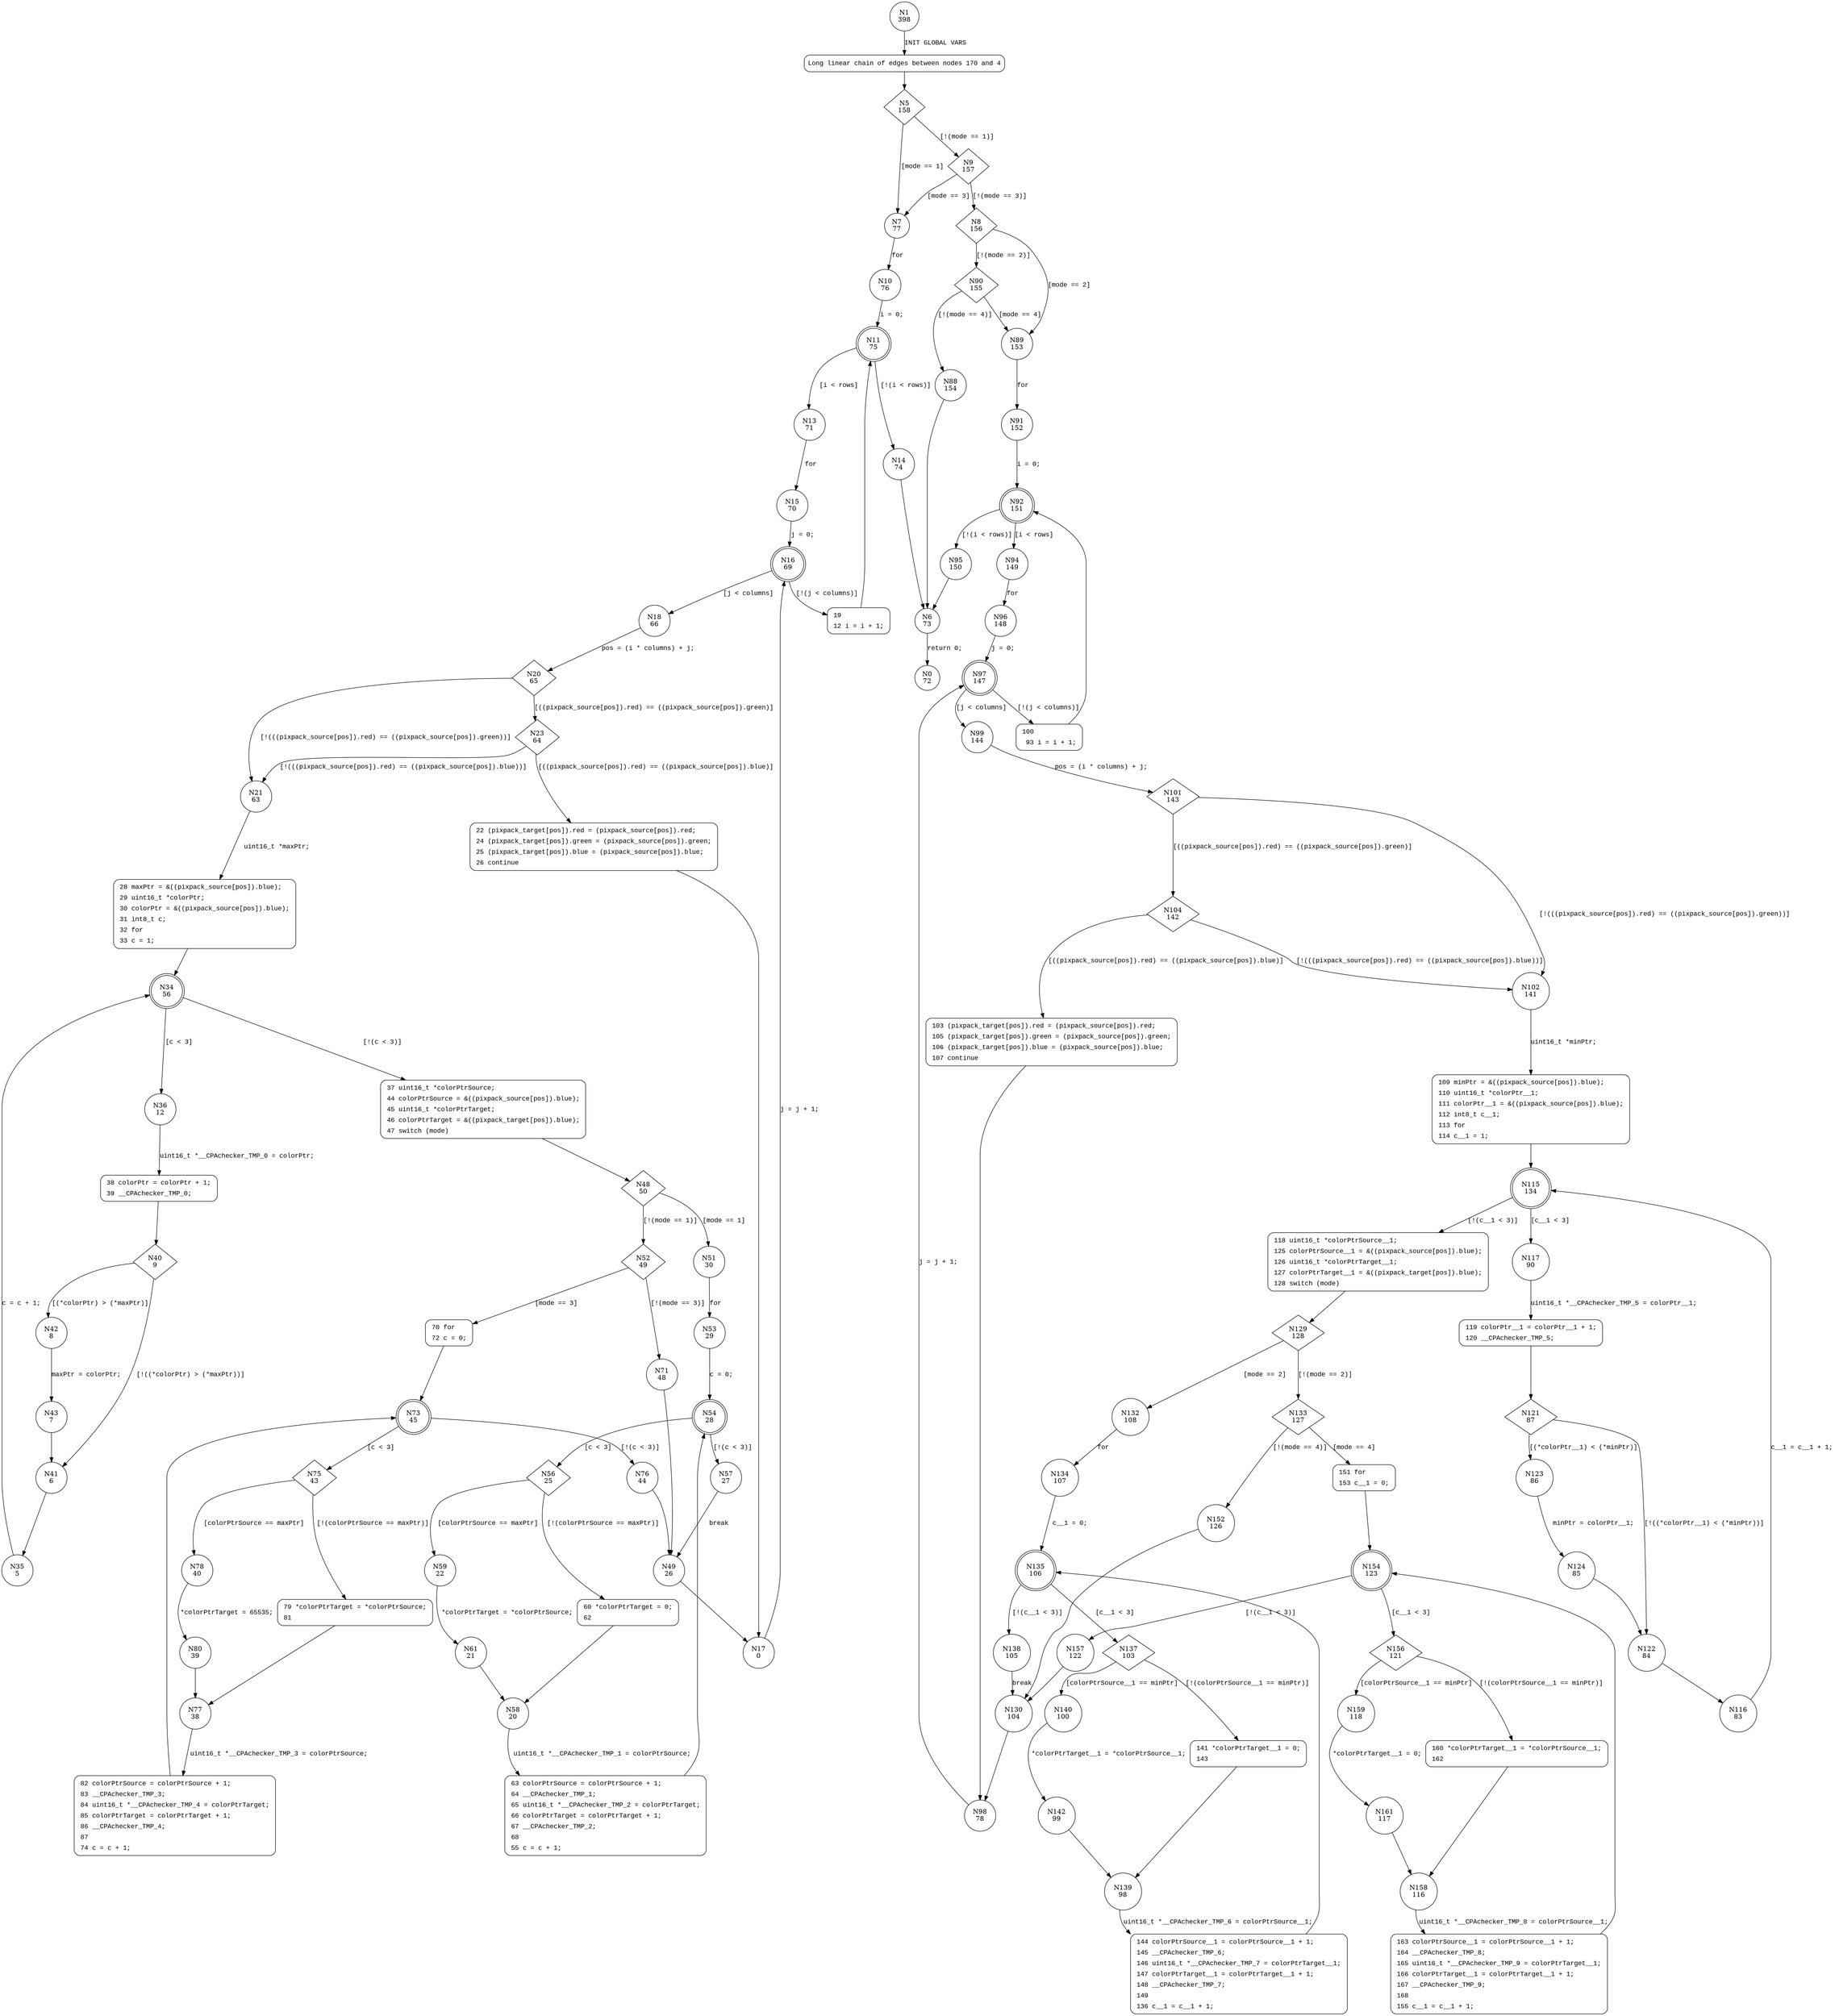 digraph run_service_maxrgb_cpu {
1 [shape="circle" label="N1\n398"]
170 [shape="circle" label="N170\n397"]
5 [shape="diamond" label="N5\n158"]
7 [shape="circle" label="N7\n77"]
9 [shape="diamond" label="N9\n157"]
8 [shape="diamond" label="N8\n156"]
89 [shape="circle" label="N89\n153"]
90 [shape="diamond" label="N90\n155"]
88 [shape="circle" label="N88\n154"]
6 [shape="circle" label="N6\n73"]
0 [shape="circle" label="N0\n72"]
91 [shape="circle" label="N91\n152"]
92 [shape="doublecircle" label="N92\n151"]
94 [shape="circle" label="N94\n149"]
95 [shape="circle" label="N95\n150"]
96 [shape="circle" label="N96\n148"]
97 [shape="doublecircle" label="N97\n147"]
99 [shape="circle" label="N99\n144"]
100 [shape="circle" label="N100\n146"]
101 [shape="diamond" label="N101\n143"]
104 [shape="diamond" label="N104\n142"]
102 [shape="circle" label="N102\n141"]
109 [shape="circle" label="N109\n140"]
115 [shape="doublecircle" label="N115\n134"]
117 [shape="circle" label="N117\n90"]
118 [shape="circle" label="N118\n133"]
129 [shape="diamond" label="N129\n128"]
132 [shape="circle" label="N132\n108"]
133 [shape="diamond" label="N133\n127"]
151 [shape="circle" label="N151\n125"]
152 [shape="circle" label="N152\n126"]
130 [shape="circle" label="N130\n104"]
98 [shape="circle" label="N98\n78"]
154 [shape="doublecircle" label="N154\n123"]
156 [shape="diamond" label="N156\n121"]
157 [shape="circle" label="N157\n122"]
159 [shape="circle" label="N159\n118"]
160 [shape="circle" label="N160\n120"]
158 [shape="circle" label="N158\n116"]
163 [shape="circle" label="N163\n115"]
161 [shape="circle" label="N161\n117"]
134 [shape="circle" label="N134\n107"]
135 [shape="doublecircle" label="N135\n106"]
137 [shape="diamond" label="N137\n103"]
138 [shape="circle" label="N138\n105"]
140 [shape="circle" label="N140\n100"]
141 [shape="circle" label="N141\n102"]
139 [shape="circle" label="N139\n98"]
144 [shape="circle" label="N144\n97"]
142 [shape="circle" label="N142\n99"]
119 [shape="circle" label="N119\n89"]
121 [shape="diamond" label="N121\n87"]
123 [shape="circle" label="N123\n86"]
122 [shape="circle" label="N122\n84"]
116 [shape="circle" label="N116\n83"]
124 [shape="circle" label="N124\n85"]
103 [shape="circle" label="N103\n82"]
10 [shape="circle" label="N10\n76"]
11 [shape="doublecircle" label="N11\n75"]
13 [shape="circle" label="N13\n71"]
14 [shape="circle" label="N14\n74"]
15 [shape="circle" label="N15\n70"]
16 [shape="doublecircle" label="N16\n69"]
18 [shape="circle" label="N18\n66"]
19 [shape="circle" label="N19\n68"]
20 [shape="diamond" label="N20\n65"]
23 [shape="diamond" label="N23\n64"]
21 [shape="circle" label="N21\n63"]
28 [shape="circle" label="N28\n62"]
34 [shape="doublecircle" label="N34\n56"]
36 [shape="circle" label="N36\n12"]
37 [shape="circle" label="N37\n55"]
48 [shape="diamond" label="N48\n50"]
51 [shape="circle" label="N51\n30"]
52 [shape="diamond" label="N52\n49"]
70 [shape="circle" label="N70\n47"]
71 [shape="circle" label="N71\n48"]
49 [shape="circle" label="N49\n26"]
17 [shape="circle" label="N17\n0"]
73 [shape="doublecircle" label="N73\n45"]
75 [shape="diamond" label="N75\n43"]
76 [shape="circle" label="N76\n44"]
78 [shape="circle" label="N78\n40"]
79 [shape="circle" label="N79\n42"]
77 [shape="circle" label="N77\n38"]
82 [shape="circle" label="N82\n37"]
80 [shape="circle" label="N80\n39"]
53 [shape="circle" label="N53\n29"]
54 [shape="doublecircle" label="N54\n28"]
56 [shape="diamond" label="N56\n25"]
57 [shape="circle" label="N57\n27"]
59 [shape="circle" label="N59\n22"]
60 [shape="circle" label="N60\n24"]
58 [shape="circle" label="N58\n20"]
63 [shape="circle" label="N63\n19"]
61 [shape="circle" label="N61\n21"]
38 [shape="circle" label="N38\n11"]
40 [shape="diamond" label="N40\n9"]
42 [shape="circle" label="N42\n8"]
41 [shape="circle" label="N41\n6"]
35 [shape="circle" label="N35\n5"]
43 [shape="circle" label="N43\n7"]
22 [shape="circle" label="N22\n4"]
170 [style="filled,bold" penwidth="1" fillcolor="white" fontname="Courier New" shape="Mrecord" label="Long linear chain of edges between nodes 170 and 4"]
170 -> 5[label=""]
100 [style="filled,bold" penwidth="1" fillcolor="white" fontname="Courier New" shape="Mrecord" label=<<table border="0" cellborder="0" cellpadding="3" bgcolor="white"><tr><td align="right">100</td><td align="left"></td></tr><tr><td align="right">93</td><td align="left">i = i + 1;</td></tr></table>>]
100 -> 92[label=""]
109 [style="filled,bold" penwidth="1" fillcolor="white" fontname="Courier New" shape="Mrecord" label=<<table border="0" cellborder="0" cellpadding="3" bgcolor="white"><tr><td align="right">109</td><td align="left">minPtr = &amp;((pixpack_source[pos]).blue);</td></tr><tr><td align="right">110</td><td align="left">uint16_t *colorPtr__1;</td></tr><tr><td align="right">111</td><td align="left">colorPtr__1 = &amp;((pixpack_source[pos]).blue);</td></tr><tr><td align="right">112</td><td align="left">int8_t c__1;</td></tr><tr><td align="right">113</td><td align="left">for</td></tr><tr><td align="right">114</td><td align="left">c__1 = 1;</td></tr></table>>]
109 -> 115[label=""]
118 [style="filled,bold" penwidth="1" fillcolor="white" fontname="Courier New" shape="Mrecord" label=<<table border="0" cellborder="0" cellpadding="3" bgcolor="white"><tr><td align="right">118</td><td align="left">uint16_t *colorPtrSource__1;</td></tr><tr><td align="right">125</td><td align="left">colorPtrSource__1 = &amp;((pixpack_source[pos]).blue);</td></tr><tr><td align="right">126</td><td align="left">uint16_t *colorPtrTarget__1;</td></tr><tr><td align="right">127</td><td align="left">colorPtrTarget__1 = &amp;((pixpack_target[pos]).blue);</td></tr><tr><td align="right">128</td><td align="left">switch (mode)</td></tr></table>>]
118 -> 129[label=""]
151 [style="filled,bold" penwidth="1" fillcolor="white" fontname="Courier New" shape="Mrecord" label=<<table border="0" cellborder="0" cellpadding="3" bgcolor="white"><tr><td align="right">151</td><td align="left">for</td></tr><tr><td align="right">153</td><td align="left">c__1 = 0;</td></tr></table>>]
151 -> 154[label=""]
160 [style="filled,bold" penwidth="1" fillcolor="white" fontname="Courier New" shape="Mrecord" label=<<table border="0" cellborder="0" cellpadding="3" bgcolor="white"><tr><td align="right">160</td><td align="left">*colorPtrTarget__1 = *colorPtrSource__1;</td></tr><tr><td align="right">162</td><td align="left"></td></tr></table>>]
160 -> 158[label=""]
163 [style="filled,bold" penwidth="1" fillcolor="white" fontname="Courier New" shape="Mrecord" label=<<table border="0" cellborder="0" cellpadding="3" bgcolor="white"><tr><td align="right">163</td><td align="left">colorPtrSource__1 = colorPtrSource__1 + 1;</td></tr><tr><td align="right">164</td><td align="left">__CPAchecker_TMP_8;</td></tr><tr><td align="right">165</td><td align="left">uint16_t *__CPAchecker_TMP_9 = colorPtrTarget__1;</td></tr><tr><td align="right">166</td><td align="left">colorPtrTarget__1 = colorPtrTarget__1 + 1;</td></tr><tr><td align="right">167</td><td align="left">__CPAchecker_TMP_9;</td></tr><tr><td align="right">168</td><td align="left"></td></tr><tr><td align="right">155</td><td align="left">c__1 = c__1 + 1;</td></tr></table>>]
163 -> 154[label=""]
141 [style="filled,bold" penwidth="1" fillcolor="white" fontname="Courier New" shape="Mrecord" label=<<table border="0" cellborder="0" cellpadding="3" bgcolor="white"><tr><td align="right">141</td><td align="left">*colorPtrTarget__1 = 0;</td></tr><tr><td align="right">143</td><td align="left"></td></tr></table>>]
141 -> 139[label=""]
144 [style="filled,bold" penwidth="1" fillcolor="white" fontname="Courier New" shape="Mrecord" label=<<table border="0" cellborder="0" cellpadding="3" bgcolor="white"><tr><td align="right">144</td><td align="left">colorPtrSource__1 = colorPtrSource__1 + 1;</td></tr><tr><td align="right">145</td><td align="left">__CPAchecker_TMP_6;</td></tr><tr><td align="right">146</td><td align="left">uint16_t *__CPAchecker_TMP_7 = colorPtrTarget__1;</td></tr><tr><td align="right">147</td><td align="left">colorPtrTarget__1 = colorPtrTarget__1 + 1;</td></tr><tr><td align="right">148</td><td align="left">__CPAchecker_TMP_7;</td></tr><tr><td align="right">149</td><td align="left"></td></tr><tr><td align="right">136</td><td align="left">c__1 = c__1 + 1;</td></tr></table>>]
144 -> 135[label=""]
119 [style="filled,bold" penwidth="1" fillcolor="white" fontname="Courier New" shape="Mrecord" label=<<table border="0" cellborder="0" cellpadding="3" bgcolor="white"><tr><td align="right">119</td><td align="left">colorPtr__1 = colorPtr__1 + 1;</td></tr><tr><td align="right">120</td><td align="left">__CPAchecker_TMP_5;</td></tr></table>>]
119 -> 121[label=""]
103 [style="filled,bold" penwidth="1" fillcolor="white" fontname="Courier New" shape="Mrecord" label=<<table border="0" cellborder="0" cellpadding="3" bgcolor="white"><tr><td align="right">103</td><td align="left">(pixpack_target[pos]).red = (pixpack_source[pos]).red;</td></tr><tr><td align="right">105</td><td align="left">(pixpack_target[pos]).green = (pixpack_source[pos]).green;</td></tr><tr><td align="right">106</td><td align="left">(pixpack_target[pos]).blue = (pixpack_source[pos]).blue;</td></tr><tr><td align="right">107</td><td align="left">continue</td></tr></table>>]
103 -> 98[label=""]
19 [style="filled,bold" penwidth="1" fillcolor="white" fontname="Courier New" shape="Mrecord" label=<<table border="0" cellborder="0" cellpadding="3" bgcolor="white"><tr><td align="right">19</td><td align="left"></td></tr><tr><td align="right">12</td><td align="left">i = i + 1;</td></tr></table>>]
19 -> 11[label=""]
28 [style="filled,bold" penwidth="1" fillcolor="white" fontname="Courier New" shape="Mrecord" label=<<table border="0" cellborder="0" cellpadding="3" bgcolor="white"><tr><td align="right">28</td><td align="left">maxPtr = &amp;((pixpack_source[pos]).blue);</td></tr><tr><td align="right">29</td><td align="left">uint16_t *colorPtr;</td></tr><tr><td align="right">30</td><td align="left">colorPtr = &amp;((pixpack_source[pos]).blue);</td></tr><tr><td align="right">31</td><td align="left">int8_t c;</td></tr><tr><td align="right">32</td><td align="left">for</td></tr><tr><td align="right">33</td><td align="left">c = 1;</td></tr></table>>]
28 -> 34[label=""]
37 [style="filled,bold" penwidth="1" fillcolor="white" fontname="Courier New" shape="Mrecord" label=<<table border="0" cellborder="0" cellpadding="3" bgcolor="white"><tr><td align="right">37</td><td align="left">uint16_t *colorPtrSource;</td></tr><tr><td align="right">44</td><td align="left">colorPtrSource = &amp;((pixpack_source[pos]).blue);</td></tr><tr><td align="right">45</td><td align="left">uint16_t *colorPtrTarget;</td></tr><tr><td align="right">46</td><td align="left">colorPtrTarget = &amp;((pixpack_target[pos]).blue);</td></tr><tr><td align="right">47</td><td align="left">switch (mode)</td></tr></table>>]
37 -> 48[label=""]
70 [style="filled,bold" penwidth="1" fillcolor="white" fontname="Courier New" shape="Mrecord" label=<<table border="0" cellborder="0" cellpadding="3" bgcolor="white"><tr><td align="right">70</td><td align="left">for</td></tr><tr><td align="right">72</td><td align="left">c = 0;</td></tr></table>>]
70 -> 73[label=""]
79 [style="filled,bold" penwidth="1" fillcolor="white" fontname="Courier New" shape="Mrecord" label=<<table border="0" cellborder="0" cellpadding="3" bgcolor="white"><tr><td align="right">79</td><td align="left">*colorPtrTarget = *colorPtrSource;</td></tr><tr><td align="right">81</td><td align="left"></td></tr></table>>]
79 -> 77[label=""]
82 [style="filled,bold" penwidth="1" fillcolor="white" fontname="Courier New" shape="Mrecord" label=<<table border="0" cellborder="0" cellpadding="3" bgcolor="white"><tr><td align="right">82</td><td align="left">colorPtrSource = colorPtrSource + 1;</td></tr><tr><td align="right">83</td><td align="left">__CPAchecker_TMP_3;</td></tr><tr><td align="right">84</td><td align="left">uint16_t *__CPAchecker_TMP_4 = colorPtrTarget;</td></tr><tr><td align="right">85</td><td align="left">colorPtrTarget = colorPtrTarget + 1;</td></tr><tr><td align="right">86</td><td align="left">__CPAchecker_TMP_4;</td></tr><tr><td align="right">87</td><td align="left"></td></tr><tr><td align="right">74</td><td align="left">c = c + 1;</td></tr></table>>]
82 -> 73[label=""]
60 [style="filled,bold" penwidth="1" fillcolor="white" fontname="Courier New" shape="Mrecord" label=<<table border="0" cellborder="0" cellpadding="3" bgcolor="white"><tr><td align="right">60</td><td align="left">*colorPtrTarget = 0;</td></tr><tr><td align="right">62</td><td align="left"></td></tr></table>>]
60 -> 58[label=""]
63 [style="filled,bold" penwidth="1" fillcolor="white" fontname="Courier New" shape="Mrecord" label=<<table border="0" cellborder="0" cellpadding="3" bgcolor="white"><tr><td align="right">63</td><td align="left">colorPtrSource = colorPtrSource + 1;</td></tr><tr><td align="right">64</td><td align="left">__CPAchecker_TMP_1;</td></tr><tr><td align="right">65</td><td align="left">uint16_t *__CPAchecker_TMP_2 = colorPtrTarget;</td></tr><tr><td align="right">66</td><td align="left">colorPtrTarget = colorPtrTarget + 1;</td></tr><tr><td align="right">67</td><td align="left">__CPAchecker_TMP_2;</td></tr><tr><td align="right">68</td><td align="left"></td></tr><tr><td align="right">55</td><td align="left">c = c + 1;</td></tr></table>>]
63 -> 54[label=""]
38 [style="filled,bold" penwidth="1" fillcolor="white" fontname="Courier New" shape="Mrecord" label=<<table border="0" cellborder="0" cellpadding="3" bgcolor="white"><tr><td align="right">38</td><td align="left">colorPtr = colorPtr + 1;</td></tr><tr><td align="right">39</td><td align="left">__CPAchecker_TMP_0;</td></tr></table>>]
38 -> 40[label=""]
22 [style="filled,bold" penwidth="1" fillcolor="white" fontname="Courier New" shape="Mrecord" label=<<table border="0" cellborder="0" cellpadding="3" bgcolor="white"><tr><td align="right">22</td><td align="left">(pixpack_target[pos]).red = (pixpack_source[pos]).red;</td></tr><tr><td align="right">24</td><td align="left">(pixpack_target[pos]).green = (pixpack_source[pos]).green;</td></tr><tr><td align="right">25</td><td align="left">(pixpack_target[pos]).blue = (pixpack_source[pos]).blue;</td></tr><tr><td align="right">26</td><td align="left">continue</td></tr></table>>]
22 -> 17[label=""]
1 -> 170 [label="INIT GLOBAL VARS" fontname="Courier New"]
5 -> 7 [label="[mode == 1]" fontname="Courier New"]
5 -> 9 [label="[!(mode == 1)]" fontname="Courier New"]
9 -> 7 [label="[mode == 3]" fontname="Courier New"]
9 -> 8 [label="[!(mode == 3)]" fontname="Courier New"]
8 -> 89 [label="[mode == 2]" fontname="Courier New"]
8 -> 90 [label="[!(mode == 2)]" fontname="Courier New"]
90 -> 89 [label="[mode == 4]" fontname="Courier New"]
90 -> 88 [label="[!(mode == 4)]" fontname="Courier New"]
6 -> 0 [label="return 0;" fontname="Courier New"]
89 -> 91 [label="for" fontname="Courier New"]
92 -> 94 [label="[i < rows]" fontname="Courier New"]
92 -> 95 [label="[!(i < rows)]" fontname="Courier New"]
94 -> 96 [label="for" fontname="Courier New"]
97 -> 99 [label="[j < columns]" fontname="Courier New"]
97 -> 100 [label="[!(j < columns)]" fontname="Courier New"]
99 -> 101 [label="pos = (i * columns) + j;" fontname="Courier New"]
101 -> 104 [label="[((pixpack_source[pos]).red) == ((pixpack_source[pos]).green)]" fontname="Courier New"]
101 -> 102 [label="[!(((pixpack_source[pos]).red) == ((pixpack_source[pos]).green))]" fontname="Courier New"]
102 -> 109 [label="uint16_t *minPtr;" fontname="Courier New"]
115 -> 117 [label="[c__1 < 3]" fontname="Courier New"]
115 -> 118 [label="[!(c__1 < 3)]" fontname="Courier New"]
129 -> 132 [label="[mode == 2]" fontname="Courier New"]
129 -> 133 [label="[!(mode == 2)]" fontname="Courier New"]
133 -> 151 [label="[mode == 4]" fontname="Courier New"]
133 -> 152 [label="[!(mode == 4)]" fontname="Courier New"]
130 -> 98 [label="" fontname="Courier New"]
98 -> 97 [label="j = j + 1;" fontname="Courier New"]
154 -> 156 [label="[c__1 < 3]" fontname="Courier New"]
154 -> 157 [label="[!(c__1 < 3)]" fontname="Courier New"]
156 -> 159 [label="[colorPtrSource__1 == minPtr]" fontname="Courier New"]
156 -> 160 [label="[!(colorPtrSource__1 == minPtr)]" fontname="Courier New"]
158 -> 163 [label="uint16_t *__CPAchecker_TMP_8 = colorPtrSource__1;" fontname="Courier New"]
159 -> 161 [label="*colorPtrTarget__1 = 0;" fontname="Courier New"]
132 -> 134 [label="for" fontname="Courier New"]
135 -> 137 [label="[c__1 < 3]" fontname="Courier New"]
135 -> 138 [label="[!(c__1 < 3)]" fontname="Courier New"]
137 -> 140 [label="[colorPtrSource__1 == minPtr]" fontname="Courier New"]
137 -> 141 [label="[!(colorPtrSource__1 == minPtr)]" fontname="Courier New"]
139 -> 144 [label="uint16_t *__CPAchecker_TMP_6 = colorPtrSource__1;" fontname="Courier New"]
140 -> 142 [label="*colorPtrTarget__1 = *colorPtrSource__1;" fontname="Courier New"]
117 -> 119 [label="uint16_t *__CPAchecker_TMP_5 = colorPtr__1;" fontname="Courier New"]
121 -> 123 [label="[(*colorPtr__1) < (*minPtr)]" fontname="Courier New"]
121 -> 122 [label="[!((*colorPtr__1) < (*minPtr))]" fontname="Courier New"]
122 -> 116 [label="" fontname="Courier New"]
123 -> 124 [label="minPtr = colorPtr__1;" fontname="Courier New"]
104 -> 103 [label="[((pixpack_source[pos]).red) == ((pixpack_source[pos]).blue)]" fontname="Courier New"]
104 -> 102 [label="[!(((pixpack_source[pos]).red) == ((pixpack_source[pos]).blue))]" fontname="Courier New"]
7 -> 10 [label="for" fontname="Courier New"]
11 -> 13 [label="[i < rows]" fontname="Courier New"]
11 -> 14 [label="[!(i < rows)]" fontname="Courier New"]
13 -> 15 [label="for" fontname="Courier New"]
16 -> 18 [label="[j < columns]" fontname="Courier New"]
16 -> 19 [label="[!(j < columns)]" fontname="Courier New"]
18 -> 20 [label="pos = (i * columns) + j;" fontname="Courier New"]
20 -> 23 [label="[((pixpack_source[pos]).red) == ((pixpack_source[pos]).green)]" fontname="Courier New"]
20 -> 21 [label="[!(((pixpack_source[pos]).red) == ((pixpack_source[pos]).green))]" fontname="Courier New"]
21 -> 28 [label="uint16_t *maxPtr;" fontname="Courier New"]
34 -> 36 [label="[c < 3]" fontname="Courier New"]
34 -> 37 [label="[!(c < 3)]" fontname="Courier New"]
48 -> 51 [label="[mode == 1]" fontname="Courier New"]
48 -> 52 [label="[!(mode == 1)]" fontname="Courier New"]
52 -> 70 [label="[mode == 3]" fontname="Courier New"]
52 -> 71 [label="[!(mode == 3)]" fontname="Courier New"]
49 -> 17 [label="" fontname="Courier New"]
17 -> 16 [label="j = j + 1;" fontname="Courier New"]
73 -> 75 [label="[c < 3]" fontname="Courier New"]
73 -> 76 [label="[!(c < 3)]" fontname="Courier New"]
75 -> 78 [label="[colorPtrSource == maxPtr]" fontname="Courier New"]
75 -> 79 [label="[!(colorPtrSource == maxPtr)]" fontname="Courier New"]
77 -> 82 [label="uint16_t *__CPAchecker_TMP_3 = colorPtrSource;" fontname="Courier New"]
78 -> 80 [label="*colorPtrTarget = 65535;" fontname="Courier New"]
51 -> 53 [label="for" fontname="Courier New"]
54 -> 56 [label="[c < 3]" fontname="Courier New"]
54 -> 57 [label="[!(c < 3)]" fontname="Courier New"]
56 -> 59 [label="[colorPtrSource == maxPtr]" fontname="Courier New"]
56 -> 60 [label="[!(colorPtrSource == maxPtr)]" fontname="Courier New"]
58 -> 63 [label="uint16_t *__CPAchecker_TMP_1 = colorPtrSource;" fontname="Courier New"]
59 -> 61 [label="*colorPtrTarget = *colorPtrSource;" fontname="Courier New"]
36 -> 38 [label="uint16_t *__CPAchecker_TMP_0 = colorPtr;" fontname="Courier New"]
40 -> 42 [label="[(*colorPtr) > (*maxPtr)]" fontname="Courier New"]
40 -> 41 [label="[!((*colorPtr) > (*maxPtr))]" fontname="Courier New"]
41 -> 35 [label="" fontname="Courier New"]
42 -> 43 [label="maxPtr = colorPtr;" fontname="Courier New"]
23 -> 22 [label="[((pixpack_source[pos]).red) == ((pixpack_source[pos]).blue)]" fontname="Courier New"]
23 -> 21 [label="[!(((pixpack_source[pos]).red) == ((pixpack_source[pos]).blue))]" fontname="Courier New"]
88 -> 6 [label="" fontname="Courier New"]
91 -> 92 [label="i = 0;" fontname="Courier New"]
95 -> 6 [label="" fontname="Courier New"]
96 -> 97 [label="j = 0;" fontname="Courier New"]
152 -> 130 [label="" fontname="Courier New"]
157 -> 130 [label="" fontname="Courier New"]
161 -> 158 [label="" fontname="Courier New"]
134 -> 135 [label="c__1 = 0;" fontname="Courier New"]
138 -> 130 [label="break" fontname="Courier New"]
142 -> 139 [label="" fontname="Courier New"]
116 -> 115 [label="c__1 = c__1 + 1;" fontname="Courier New"]
124 -> 122 [label="" fontname="Courier New"]
10 -> 11 [label="i = 0;" fontname="Courier New"]
14 -> 6 [label="" fontname="Courier New"]
15 -> 16 [label="j = 0;" fontname="Courier New"]
71 -> 49 [label="" fontname="Courier New"]
76 -> 49 [label="" fontname="Courier New"]
80 -> 77 [label="" fontname="Courier New"]
53 -> 54 [label="c = 0;" fontname="Courier New"]
57 -> 49 [label="break" fontname="Courier New"]
61 -> 58 [label="" fontname="Courier New"]
35 -> 34 [label="c = c + 1;" fontname="Courier New"]
43 -> 41 [label="" fontname="Courier New"]
}